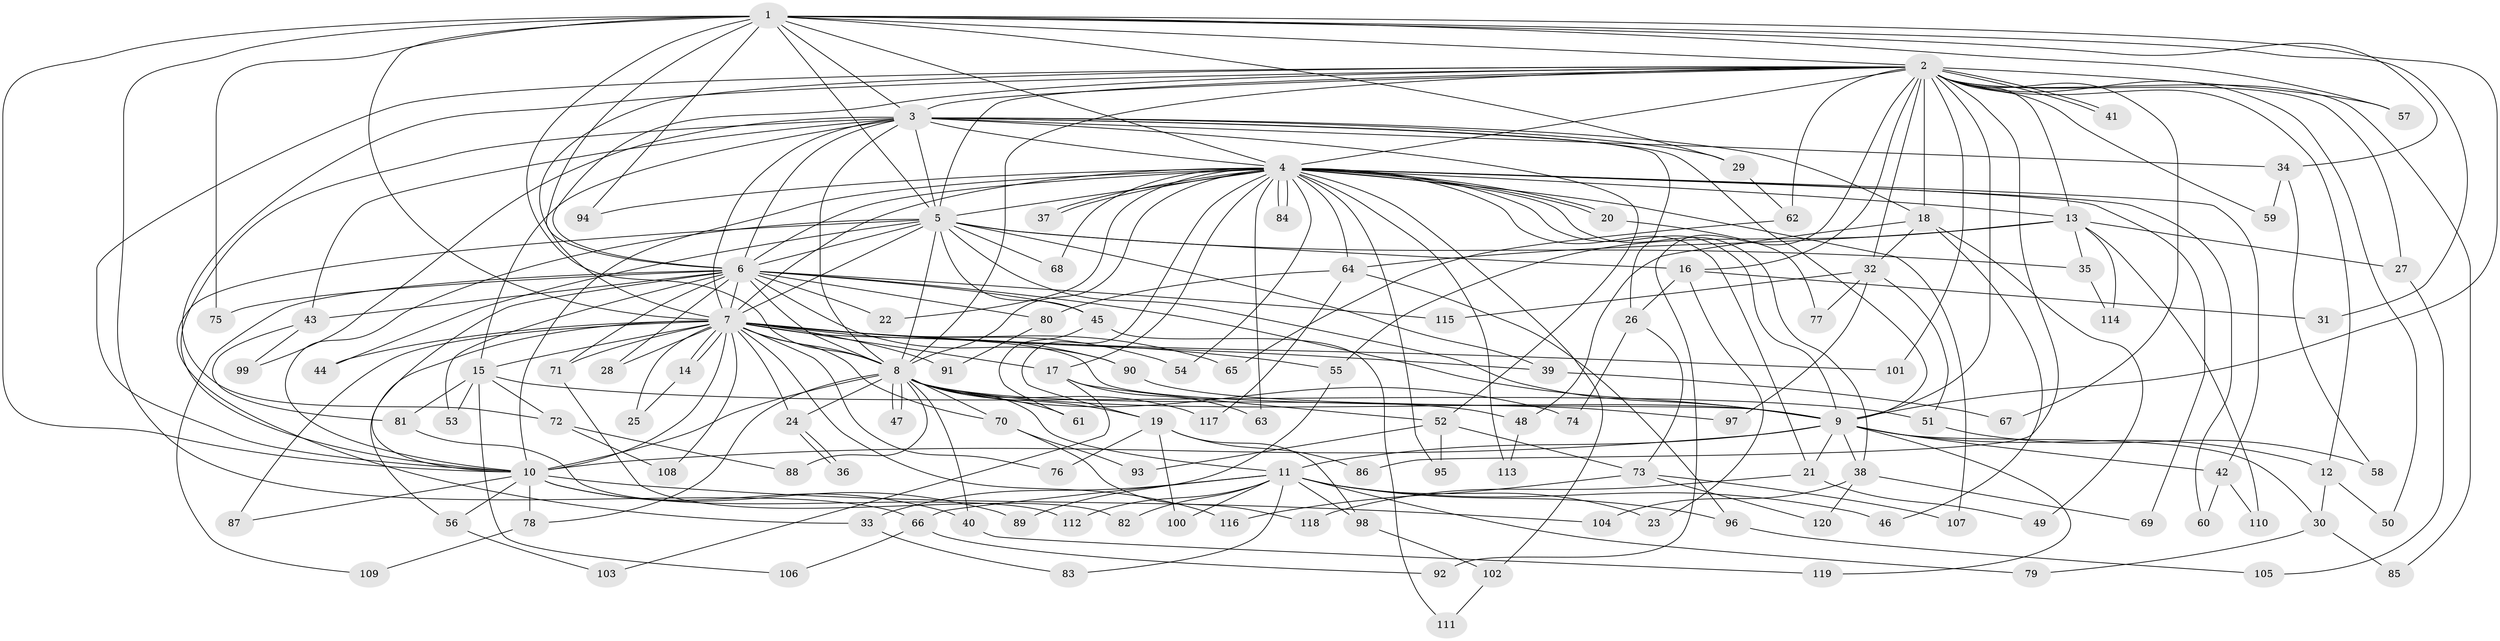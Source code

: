 // Generated by graph-tools (version 1.1) at 2025/43/03/09/25 04:43:20]
// undirected, 120 vertices, 265 edges
graph export_dot {
graph [start="1"]
  node [color=gray90,style=filled];
  1;
  2;
  3;
  4;
  5;
  6;
  7;
  8;
  9;
  10;
  11;
  12;
  13;
  14;
  15;
  16;
  17;
  18;
  19;
  20;
  21;
  22;
  23;
  24;
  25;
  26;
  27;
  28;
  29;
  30;
  31;
  32;
  33;
  34;
  35;
  36;
  37;
  38;
  39;
  40;
  41;
  42;
  43;
  44;
  45;
  46;
  47;
  48;
  49;
  50;
  51;
  52;
  53;
  54;
  55;
  56;
  57;
  58;
  59;
  60;
  61;
  62;
  63;
  64;
  65;
  66;
  67;
  68;
  69;
  70;
  71;
  72;
  73;
  74;
  75;
  76;
  77;
  78;
  79;
  80;
  81;
  82;
  83;
  84;
  85;
  86;
  87;
  88;
  89;
  90;
  91;
  92;
  93;
  94;
  95;
  96;
  97;
  98;
  99;
  100;
  101;
  102;
  103;
  104;
  105;
  106;
  107;
  108;
  109;
  110;
  111;
  112;
  113;
  114;
  115;
  116;
  117;
  118;
  119;
  120;
  1 -- 2;
  1 -- 3;
  1 -- 4;
  1 -- 5;
  1 -- 6;
  1 -- 7;
  1 -- 8;
  1 -- 9;
  1 -- 10;
  1 -- 29;
  1 -- 31;
  1 -- 34;
  1 -- 57;
  1 -- 66;
  1 -- 75;
  1 -- 94;
  2 -- 3;
  2 -- 4;
  2 -- 5;
  2 -- 6;
  2 -- 7;
  2 -- 8;
  2 -- 9;
  2 -- 10;
  2 -- 12;
  2 -- 13;
  2 -- 16;
  2 -- 18;
  2 -- 27;
  2 -- 32;
  2 -- 41;
  2 -- 41;
  2 -- 50;
  2 -- 57;
  2 -- 59;
  2 -- 62;
  2 -- 67;
  2 -- 72;
  2 -- 85;
  2 -- 86;
  2 -- 92;
  2 -- 101;
  3 -- 4;
  3 -- 5;
  3 -- 6;
  3 -- 7;
  3 -- 8;
  3 -- 9;
  3 -- 10;
  3 -- 15;
  3 -- 18;
  3 -- 26;
  3 -- 29;
  3 -- 34;
  3 -- 43;
  3 -- 52;
  3 -- 99;
  4 -- 5;
  4 -- 6;
  4 -- 7;
  4 -- 8;
  4 -- 9;
  4 -- 10;
  4 -- 13;
  4 -- 17;
  4 -- 19;
  4 -- 20;
  4 -- 20;
  4 -- 21;
  4 -- 22;
  4 -- 37;
  4 -- 37;
  4 -- 38;
  4 -- 42;
  4 -- 54;
  4 -- 60;
  4 -- 63;
  4 -- 64;
  4 -- 68;
  4 -- 69;
  4 -- 84;
  4 -- 84;
  4 -- 94;
  4 -- 95;
  4 -- 102;
  4 -- 107;
  4 -- 113;
  5 -- 6;
  5 -- 7;
  5 -- 8;
  5 -- 9;
  5 -- 10;
  5 -- 16;
  5 -- 33;
  5 -- 35;
  5 -- 39;
  5 -- 44;
  5 -- 45;
  5 -- 68;
  6 -- 7;
  6 -- 8;
  6 -- 9;
  6 -- 10;
  6 -- 22;
  6 -- 28;
  6 -- 43;
  6 -- 45;
  6 -- 53;
  6 -- 71;
  6 -- 75;
  6 -- 80;
  6 -- 90;
  6 -- 109;
  6 -- 115;
  7 -- 8;
  7 -- 9;
  7 -- 10;
  7 -- 14;
  7 -- 14;
  7 -- 15;
  7 -- 17;
  7 -- 24;
  7 -- 25;
  7 -- 28;
  7 -- 39;
  7 -- 44;
  7 -- 54;
  7 -- 55;
  7 -- 56;
  7 -- 65;
  7 -- 70;
  7 -- 71;
  7 -- 76;
  7 -- 87;
  7 -- 90;
  7 -- 91;
  7 -- 101;
  7 -- 108;
  7 -- 116;
  8 -- 9;
  8 -- 10;
  8 -- 11;
  8 -- 19;
  8 -- 24;
  8 -- 40;
  8 -- 47;
  8 -- 47;
  8 -- 48;
  8 -- 61;
  8 -- 70;
  8 -- 74;
  8 -- 78;
  8 -- 88;
  8 -- 117;
  9 -- 10;
  9 -- 11;
  9 -- 12;
  9 -- 21;
  9 -- 30;
  9 -- 38;
  9 -- 42;
  9 -- 119;
  10 -- 40;
  10 -- 56;
  10 -- 78;
  10 -- 87;
  10 -- 89;
  10 -- 104;
  11 -- 23;
  11 -- 33;
  11 -- 46;
  11 -- 66;
  11 -- 79;
  11 -- 82;
  11 -- 83;
  11 -- 96;
  11 -- 98;
  11 -- 100;
  11 -- 112;
  12 -- 30;
  12 -- 50;
  13 -- 27;
  13 -- 35;
  13 -- 55;
  13 -- 64;
  13 -- 110;
  13 -- 114;
  14 -- 25;
  15 -- 51;
  15 -- 53;
  15 -- 72;
  15 -- 81;
  15 -- 106;
  16 -- 23;
  16 -- 26;
  16 -- 31;
  17 -- 52;
  17 -- 63;
  17 -- 103;
  18 -- 32;
  18 -- 46;
  18 -- 48;
  18 -- 49;
  19 -- 76;
  19 -- 86;
  19 -- 98;
  19 -- 100;
  20 -- 77;
  21 -- 49;
  21 -- 118;
  24 -- 36;
  24 -- 36;
  26 -- 73;
  26 -- 74;
  27 -- 105;
  29 -- 62;
  30 -- 79;
  30 -- 85;
  32 -- 51;
  32 -- 77;
  32 -- 97;
  32 -- 115;
  33 -- 83;
  34 -- 58;
  34 -- 59;
  35 -- 114;
  38 -- 69;
  38 -- 104;
  38 -- 120;
  39 -- 67;
  40 -- 119;
  42 -- 60;
  42 -- 110;
  43 -- 81;
  43 -- 99;
  45 -- 61;
  45 -- 111;
  48 -- 113;
  51 -- 58;
  52 -- 73;
  52 -- 93;
  52 -- 95;
  55 -- 89;
  56 -- 103;
  62 -- 65;
  64 -- 80;
  64 -- 96;
  64 -- 117;
  66 -- 92;
  66 -- 106;
  70 -- 93;
  70 -- 118;
  71 -- 82;
  72 -- 88;
  72 -- 108;
  73 -- 107;
  73 -- 116;
  73 -- 120;
  78 -- 109;
  80 -- 91;
  81 -- 112;
  90 -- 97;
  96 -- 105;
  98 -- 102;
  102 -- 111;
}
